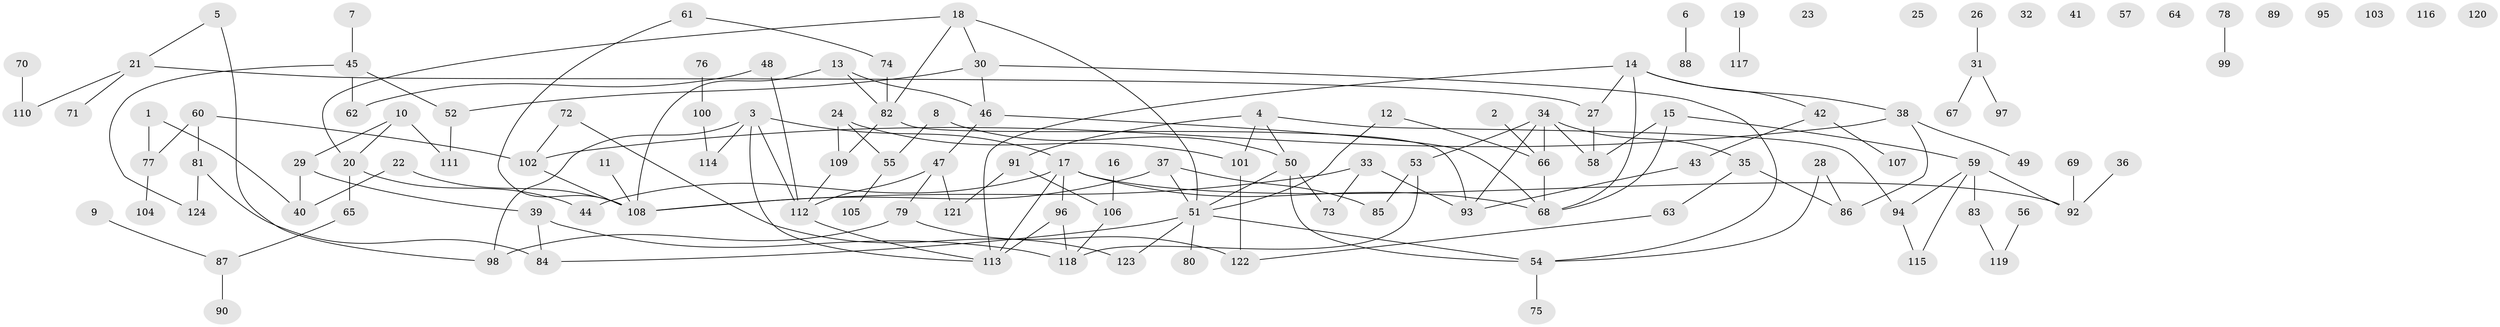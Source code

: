 // coarse degree distribution, {2: 0.12962962962962962, 1: 0.2037037037037037, 9: 0.07407407407407407, 6: 0.037037037037037035, 3: 0.09259259259259259, 0: 0.2777777777777778, 4: 0.07407407407407407, 5: 0.037037037037037035, 8: 0.037037037037037035, 7: 0.037037037037037035}
// Generated by graph-tools (version 1.1) at 2025/16/03/04/25 18:16:27]
// undirected, 124 vertices, 152 edges
graph export_dot {
graph [start="1"]
  node [color=gray90,style=filled];
  1;
  2;
  3;
  4;
  5;
  6;
  7;
  8;
  9;
  10;
  11;
  12;
  13;
  14;
  15;
  16;
  17;
  18;
  19;
  20;
  21;
  22;
  23;
  24;
  25;
  26;
  27;
  28;
  29;
  30;
  31;
  32;
  33;
  34;
  35;
  36;
  37;
  38;
  39;
  40;
  41;
  42;
  43;
  44;
  45;
  46;
  47;
  48;
  49;
  50;
  51;
  52;
  53;
  54;
  55;
  56;
  57;
  58;
  59;
  60;
  61;
  62;
  63;
  64;
  65;
  66;
  67;
  68;
  69;
  70;
  71;
  72;
  73;
  74;
  75;
  76;
  77;
  78;
  79;
  80;
  81;
  82;
  83;
  84;
  85;
  86;
  87;
  88;
  89;
  90;
  91;
  92;
  93;
  94;
  95;
  96;
  97;
  98;
  99;
  100;
  101;
  102;
  103;
  104;
  105;
  106;
  107;
  108;
  109;
  110;
  111;
  112;
  113;
  114;
  115;
  116;
  117;
  118;
  119;
  120;
  121;
  122;
  123;
  124;
  1 -- 40;
  1 -- 77;
  2 -- 66;
  3 -- 17;
  3 -- 98;
  3 -- 112;
  3 -- 113;
  3 -- 114;
  4 -- 50;
  4 -- 91;
  4 -- 94;
  4 -- 101;
  5 -- 21;
  5 -- 98;
  6 -- 88;
  7 -- 45;
  8 -- 50;
  8 -- 55;
  9 -- 87;
  10 -- 20;
  10 -- 29;
  10 -- 111;
  11 -- 108;
  12 -- 51;
  12 -- 66;
  13 -- 46;
  13 -- 82;
  13 -- 108;
  14 -- 27;
  14 -- 38;
  14 -- 42;
  14 -- 68;
  14 -- 113;
  15 -- 58;
  15 -- 59;
  15 -- 68;
  16 -- 106;
  17 -- 44;
  17 -- 68;
  17 -- 92;
  17 -- 96;
  17 -- 113;
  18 -- 20;
  18 -- 30;
  18 -- 51;
  18 -- 82;
  19 -- 117;
  20 -- 44;
  20 -- 65;
  21 -- 27;
  21 -- 71;
  21 -- 110;
  22 -- 40;
  22 -- 108;
  24 -- 55;
  24 -- 101;
  24 -- 109;
  26 -- 31;
  27 -- 58;
  28 -- 54;
  28 -- 86;
  29 -- 39;
  29 -- 40;
  30 -- 46;
  30 -- 52;
  30 -- 54;
  31 -- 67;
  31 -- 97;
  33 -- 73;
  33 -- 93;
  33 -- 108;
  34 -- 35;
  34 -- 53;
  34 -- 58;
  34 -- 66;
  34 -- 93;
  35 -- 63;
  35 -- 86;
  36 -- 92;
  37 -- 51;
  37 -- 85;
  37 -- 108;
  38 -- 49;
  38 -- 86;
  38 -- 102;
  39 -- 84;
  39 -- 118;
  42 -- 43;
  42 -- 107;
  43 -- 93;
  45 -- 52;
  45 -- 62;
  45 -- 124;
  46 -- 47;
  46 -- 68;
  47 -- 79;
  47 -- 112;
  47 -- 121;
  48 -- 62;
  48 -- 112;
  50 -- 51;
  50 -- 54;
  50 -- 73;
  51 -- 54;
  51 -- 80;
  51 -- 84;
  51 -- 123;
  52 -- 111;
  53 -- 85;
  53 -- 118;
  54 -- 75;
  55 -- 105;
  56 -- 119;
  59 -- 83;
  59 -- 92;
  59 -- 94;
  59 -- 115;
  60 -- 77;
  60 -- 81;
  60 -- 102;
  61 -- 74;
  61 -- 108;
  63 -- 122;
  65 -- 87;
  66 -- 68;
  69 -- 92;
  70 -- 110;
  72 -- 102;
  72 -- 123;
  74 -- 82;
  76 -- 100;
  77 -- 104;
  78 -- 99;
  79 -- 98;
  79 -- 122;
  81 -- 84;
  81 -- 124;
  82 -- 93;
  82 -- 109;
  83 -- 119;
  87 -- 90;
  91 -- 106;
  91 -- 121;
  94 -- 115;
  96 -- 113;
  96 -- 118;
  100 -- 114;
  101 -- 122;
  102 -- 108;
  106 -- 118;
  109 -- 112;
  112 -- 113;
}
